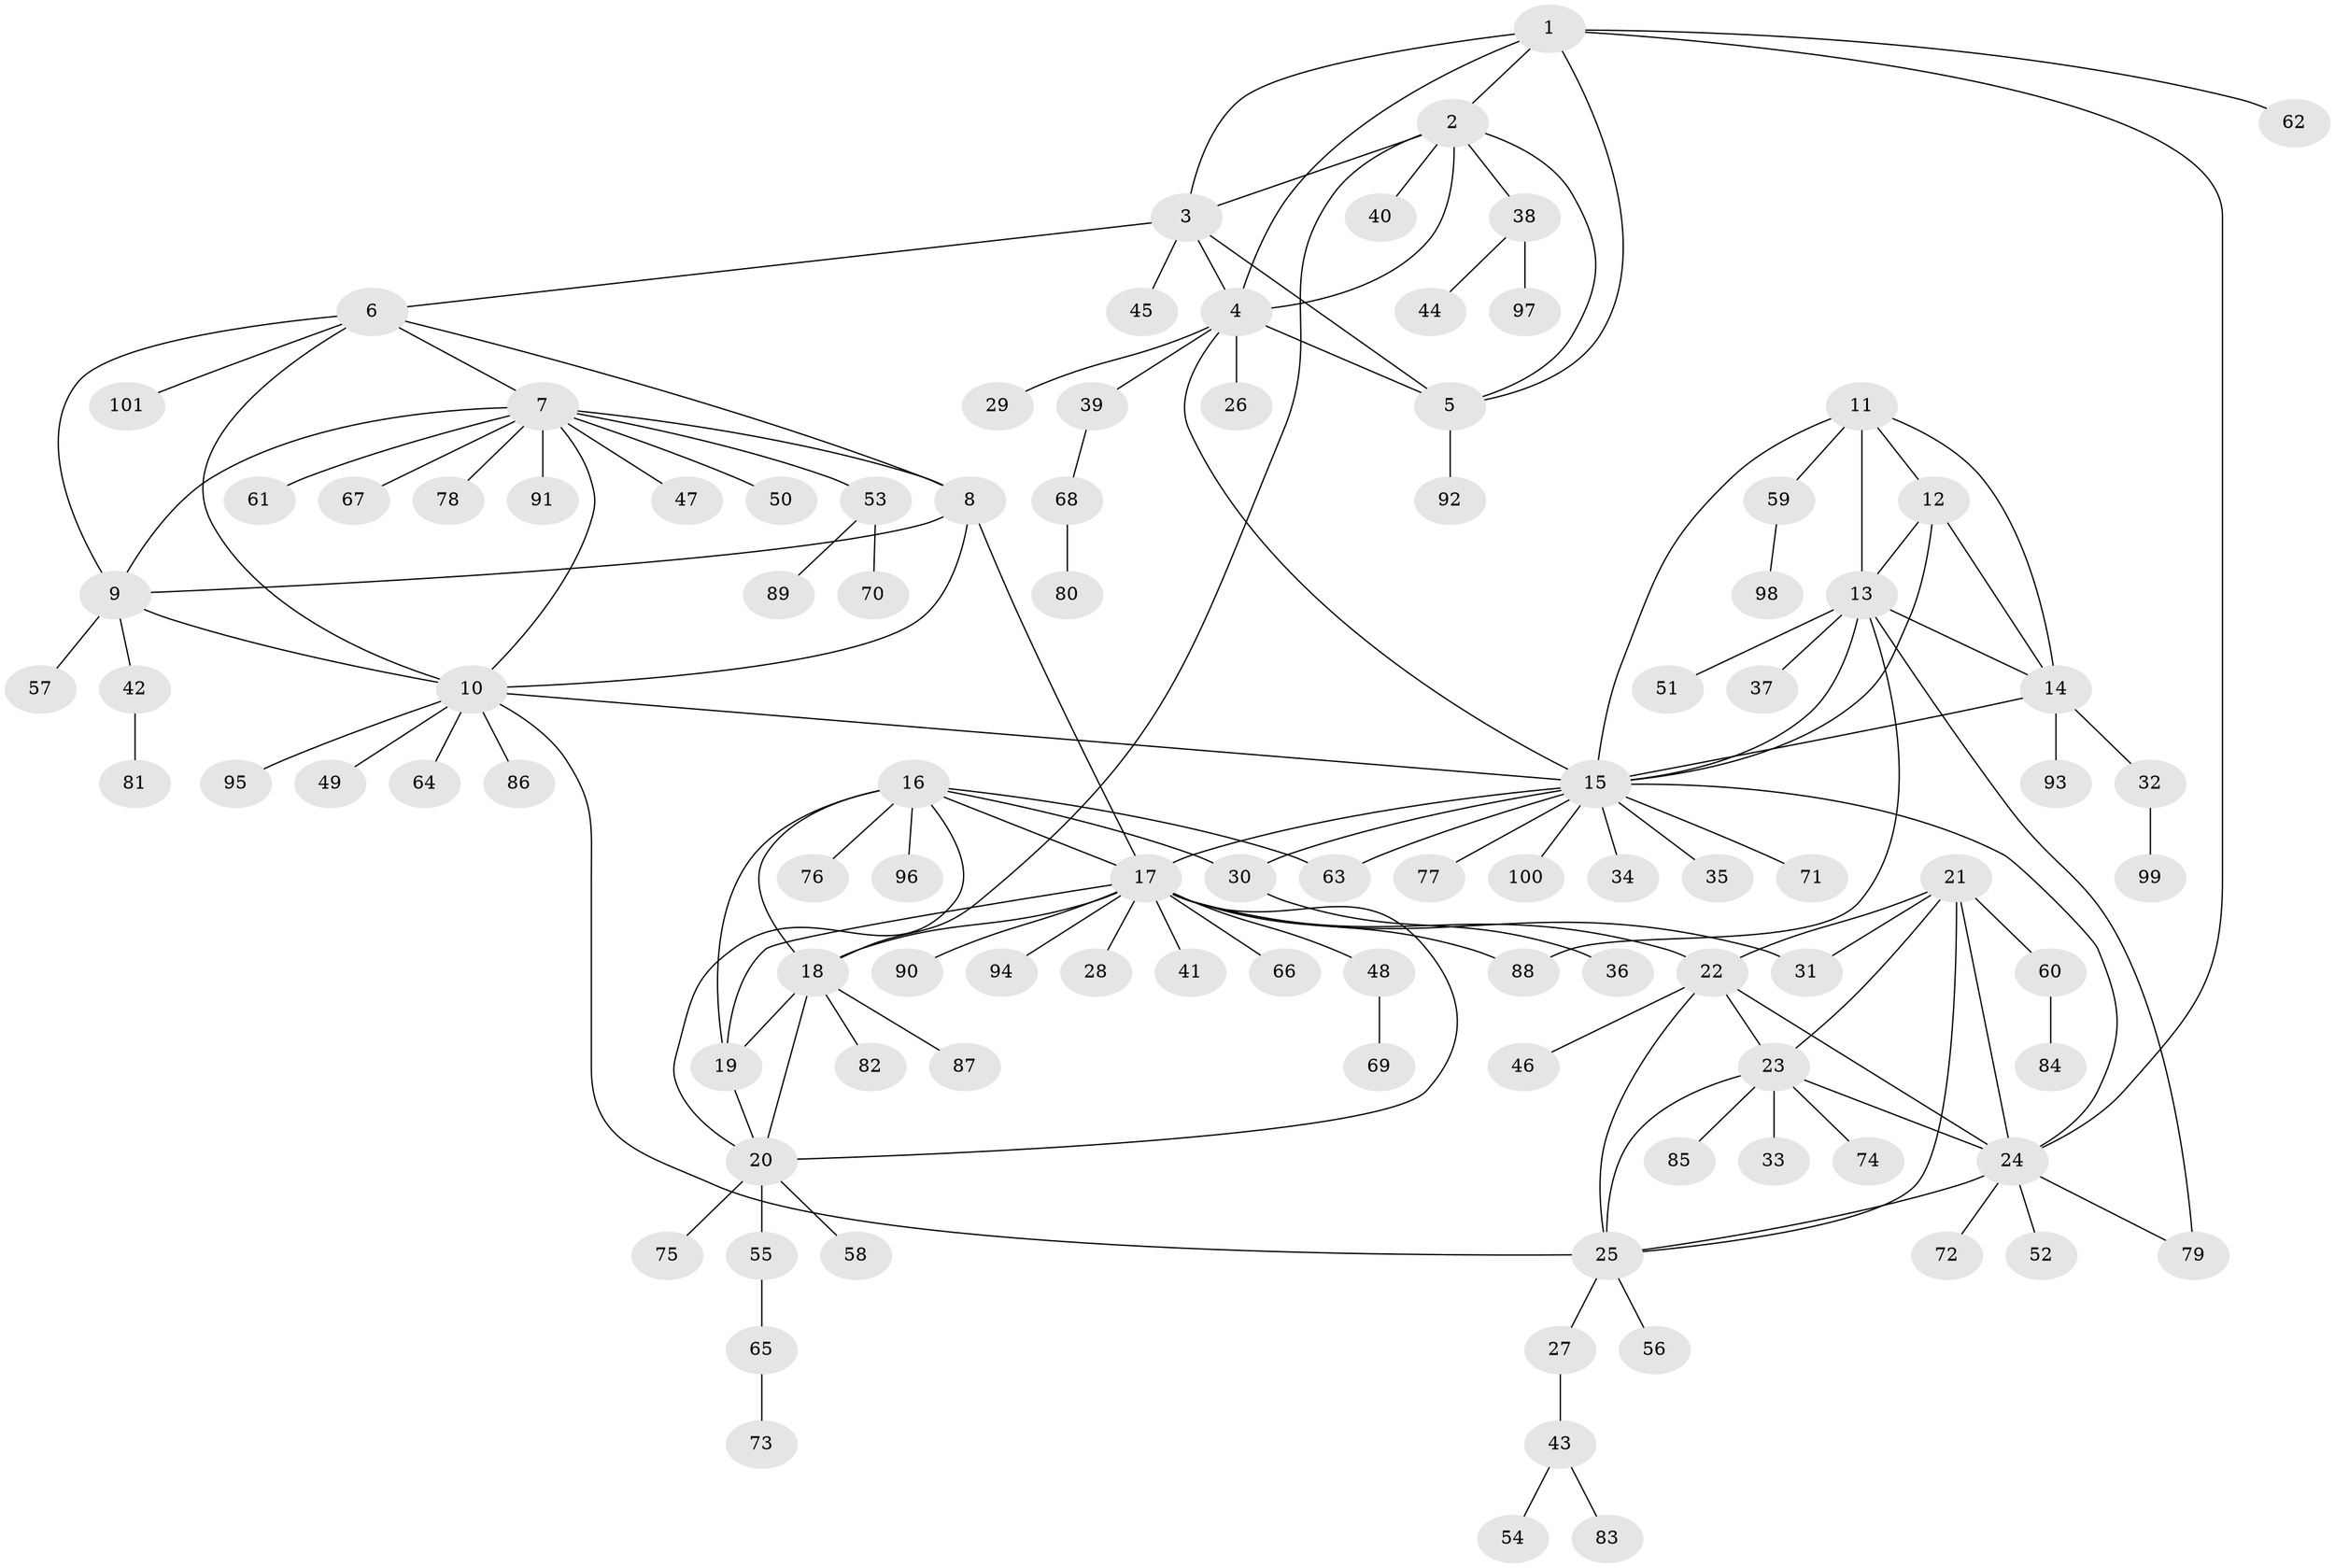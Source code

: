 // coarse degree distribution, {4: 0.09803921568627451, 2: 0.1568627450980392, 5: 0.09803921568627451, 1: 0.5098039215686274, 11: 0.0196078431372549, 6: 0.0392156862745098, 12: 0.0196078431372549, 8: 0.0196078431372549, 3: 0.0196078431372549, 7: 0.0196078431372549}
// Generated by graph-tools (version 1.1) at 2025/37/03/04/25 23:37:47]
// undirected, 101 vertices, 141 edges
graph export_dot {
  node [color=gray90,style=filled];
  1;
  2;
  3;
  4;
  5;
  6;
  7;
  8;
  9;
  10;
  11;
  12;
  13;
  14;
  15;
  16;
  17;
  18;
  19;
  20;
  21;
  22;
  23;
  24;
  25;
  26;
  27;
  28;
  29;
  30;
  31;
  32;
  33;
  34;
  35;
  36;
  37;
  38;
  39;
  40;
  41;
  42;
  43;
  44;
  45;
  46;
  47;
  48;
  49;
  50;
  51;
  52;
  53;
  54;
  55;
  56;
  57;
  58;
  59;
  60;
  61;
  62;
  63;
  64;
  65;
  66;
  67;
  68;
  69;
  70;
  71;
  72;
  73;
  74;
  75;
  76;
  77;
  78;
  79;
  80;
  81;
  82;
  83;
  84;
  85;
  86;
  87;
  88;
  89;
  90;
  91;
  92;
  93;
  94;
  95;
  96;
  97;
  98;
  99;
  100;
  101;
  1 -- 2;
  1 -- 3;
  1 -- 4;
  1 -- 5;
  1 -- 24;
  1 -- 62;
  2 -- 3;
  2 -- 4;
  2 -- 5;
  2 -- 18;
  2 -- 38;
  2 -- 40;
  3 -- 4;
  3 -- 5;
  3 -- 6;
  3 -- 45;
  4 -- 5;
  4 -- 15;
  4 -- 26;
  4 -- 29;
  4 -- 39;
  5 -- 92;
  6 -- 7;
  6 -- 8;
  6 -- 9;
  6 -- 10;
  6 -- 101;
  7 -- 8;
  7 -- 9;
  7 -- 10;
  7 -- 47;
  7 -- 50;
  7 -- 53;
  7 -- 61;
  7 -- 67;
  7 -- 78;
  7 -- 91;
  8 -- 9;
  8 -- 10;
  8 -- 17;
  9 -- 10;
  9 -- 42;
  9 -- 57;
  10 -- 15;
  10 -- 25;
  10 -- 49;
  10 -- 64;
  10 -- 86;
  10 -- 95;
  11 -- 12;
  11 -- 13;
  11 -- 14;
  11 -- 15;
  11 -- 59;
  12 -- 13;
  12 -- 14;
  12 -- 15;
  13 -- 14;
  13 -- 15;
  13 -- 37;
  13 -- 51;
  13 -- 79;
  13 -- 88;
  14 -- 15;
  14 -- 32;
  14 -- 93;
  15 -- 17;
  15 -- 24;
  15 -- 30;
  15 -- 34;
  15 -- 35;
  15 -- 63;
  15 -- 71;
  15 -- 77;
  15 -- 100;
  16 -- 17;
  16 -- 18;
  16 -- 19;
  16 -- 20;
  16 -- 30;
  16 -- 63;
  16 -- 76;
  16 -- 96;
  17 -- 18;
  17 -- 19;
  17 -- 20;
  17 -- 22;
  17 -- 28;
  17 -- 31;
  17 -- 41;
  17 -- 48;
  17 -- 66;
  17 -- 88;
  17 -- 90;
  17 -- 94;
  18 -- 19;
  18 -- 20;
  18 -- 82;
  18 -- 87;
  19 -- 20;
  20 -- 55;
  20 -- 58;
  20 -- 75;
  21 -- 22;
  21 -- 23;
  21 -- 24;
  21 -- 25;
  21 -- 31;
  21 -- 60;
  22 -- 23;
  22 -- 24;
  22 -- 25;
  22 -- 46;
  23 -- 24;
  23 -- 25;
  23 -- 33;
  23 -- 74;
  23 -- 85;
  24 -- 25;
  24 -- 52;
  24 -- 72;
  24 -- 79;
  25 -- 27;
  25 -- 56;
  27 -- 43;
  30 -- 36;
  32 -- 99;
  38 -- 44;
  38 -- 97;
  39 -- 68;
  42 -- 81;
  43 -- 54;
  43 -- 83;
  48 -- 69;
  53 -- 70;
  53 -- 89;
  55 -- 65;
  59 -- 98;
  60 -- 84;
  65 -- 73;
  68 -- 80;
}
